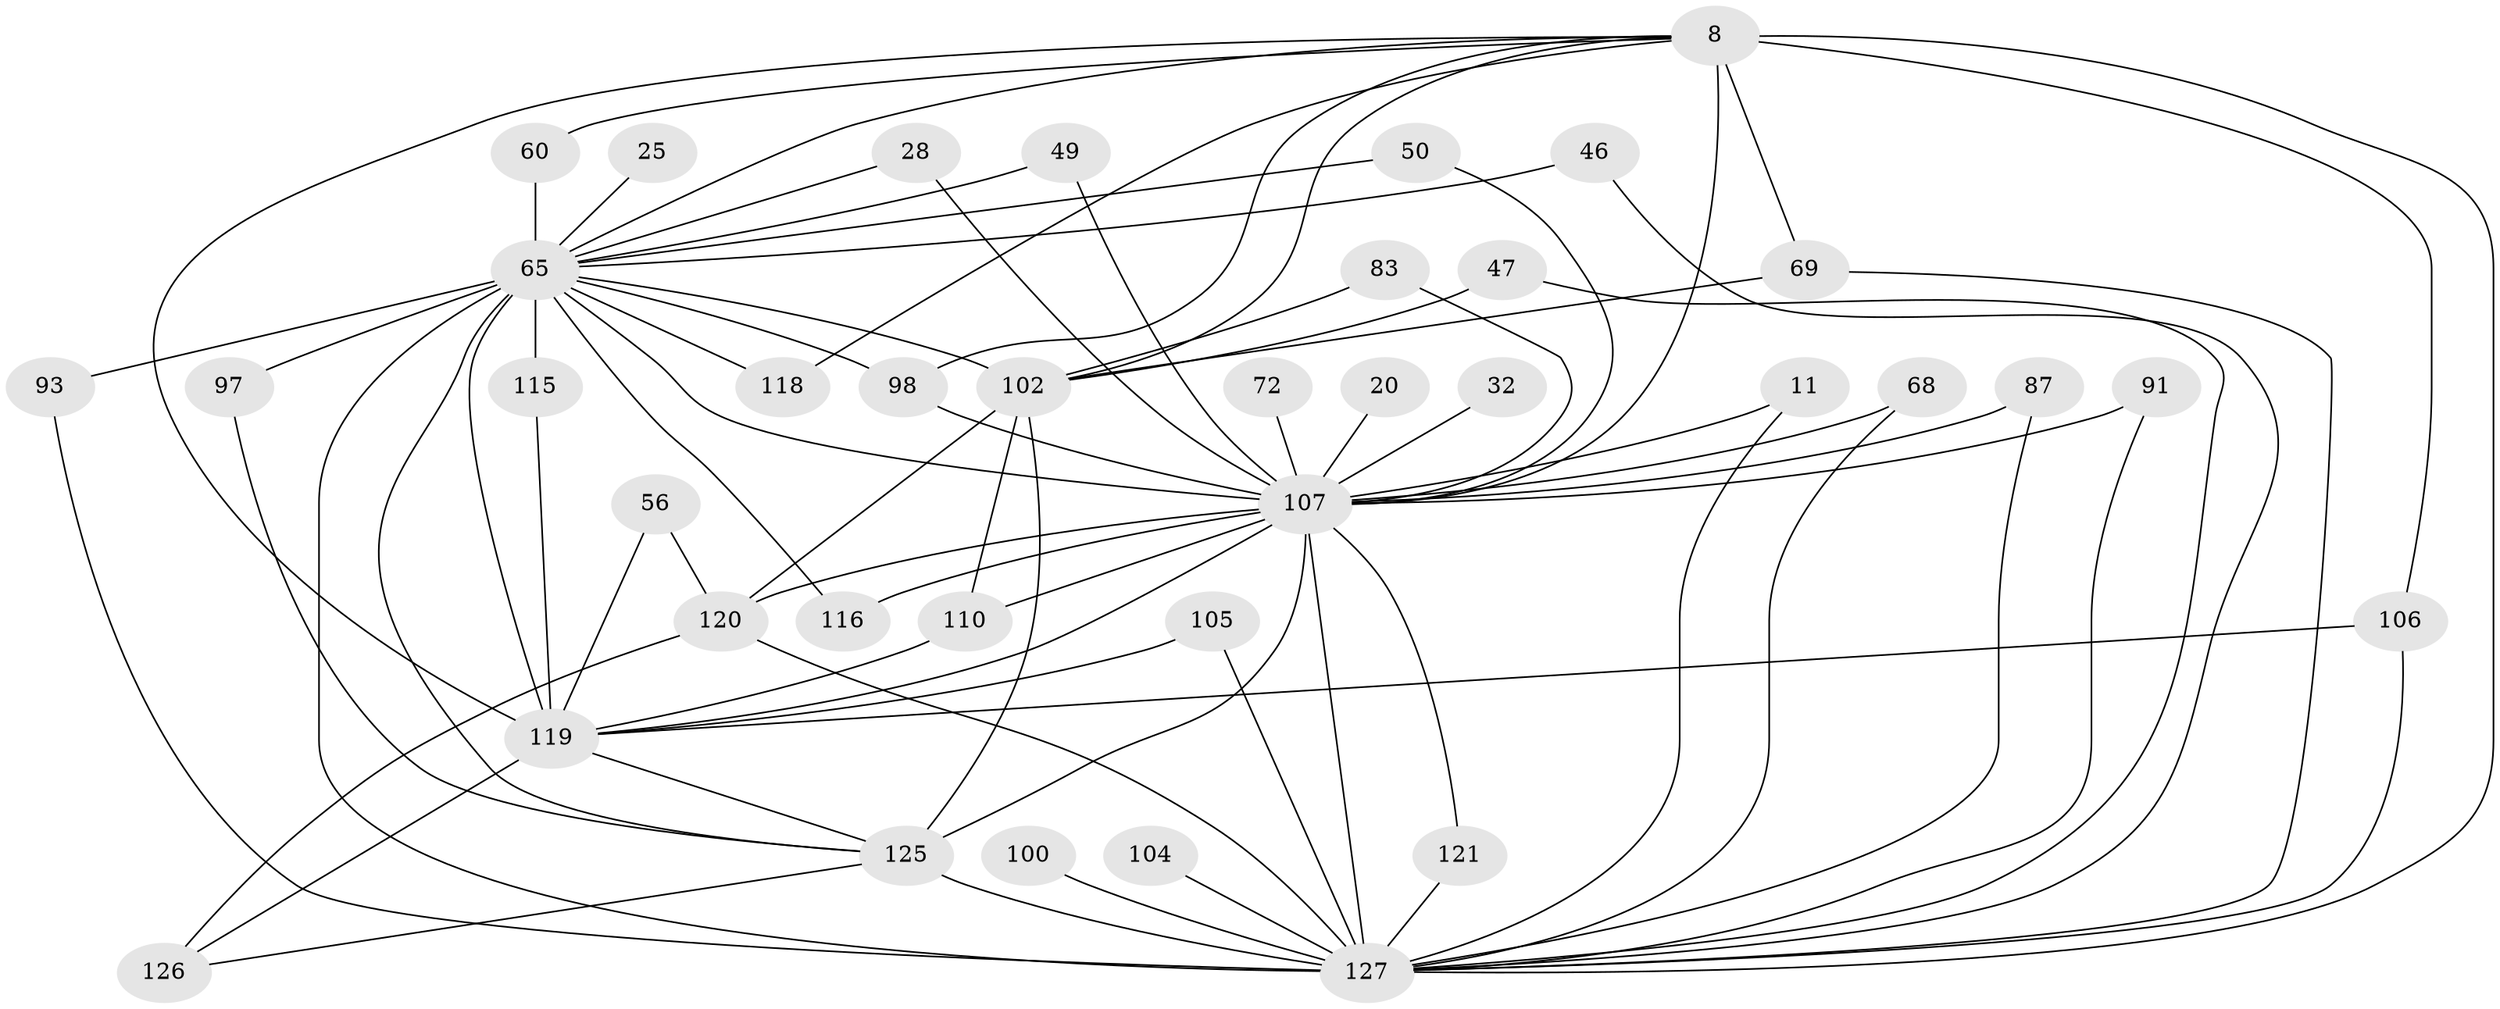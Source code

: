 // original degree distribution, {29: 0.007874015748031496, 32: 0.007874015748031496, 14: 0.007874015748031496, 19: 0.015748031496062992, 16: 0.015748031496062992, 26: 0.007874015748031496, 30: 0.007874015748031496, 17: 0.007874015748031496, 3: 0.2204724409448819, 5: 0.047244094488188976, 4: 0.07874015748031496, 8: 0.007874015748031496, 2: 0.5118110236220472, 6: 0.007874015748031496, 7: 0.047244094488188976}
// Generated by graph-tools (version 1.1) at 2025/46/03/04/25 21:46:28]
// undirected, 38 vertices, 78 edges
graph export_dot {
graph [start="1"]
  node [color=gray90,style=filled];
  8 [super="+4"];
  11;
  20;
  25;
  28;
  32;
  46;
  47;
  49;
  50;
  56;
  60;
  65 [super="+9"];
  68;
  69 [super="+55"];
  72;
  83;
  87;
  91 [super="+88"];
  93 [super="+17"];
  97 [super="+94"];
  98 [super="+33+70"];
  100;
  102 [super="+80+96+86"];
  104;
  105;
  106 [super="+76"];
  107 [super="+45+23+2"];
  110 [super="+62"];
  115 [super="+78"];
  116;
  118;
  119 [super="+58+18+108+111+74+103"];
  120 [super="+24+38"];
  121 [super="+30"];
  125 [super="+123+79+122"];
  126 [super="+90"];
  127 [super="+36+71+124+99"];
  8 -- 118;
  8 -- 119 [weight=6];
  8 -- 98 [weight=2];
  8 -- 60;
  8 -- 127 [weight=12];
  8 -- 102;
  8 -- 107 [weight=5];
  8 -- 69 [weight=2];
  8 -- 65 [weight=4];
  8 -- 106 [weight=2];
  11 -- 107 [weight=2];
  11 -- 127;
  20 -- 107;
  25 -- 65;
  28 -- 107;
  28 -- 65;
  32 -- 107;
  46 -- 127;
  46 -- 65;
  47 -- 102;
  47 -- 127;
  49 -- 107;
  49 -- 65;
  50 -- 107;
  50 -- 65;
  56 -- 120;
  56 -- 119;
  60 -- 65;
  65 -- 127 [weight=15];
  65 -- 93 [weight=2];
  65 -- 97 [weight=2];
  65 -- 98;
  65 -- 102 [weight=7];
  65 -- 107 [weight=5];
  65 -- 115 [weight=2];
  65 -- 116;
  65 -- 118;
  65 -- 119 [weight=5];
  65 -- 125;
  68 -- 107;
  68 -- 127;
  69 -- 102;
  69 -- 127;
  72 -- 107 [weight=2];
  83 -- 102;
  83 -- 107;
  87 -- 107;
  87 -- 127;
  91 -- 107 [weight=2];
  91 -- 127;
  93 -- 127;
  97 -- 125;
  98 -- 107;
  100 -- 127 [weight=2];
  102 -- 110;
  102 -- 120;
  102 -- 125;
  104 -- 127 [weight=2];
  105 -- 127;
  105 -- 119;
  106 -- 127;
  106 -- 119 [weight=2];
  107 -- 121;
  107 -- 116;
  107 -- 119 [weight=4];
  107 -- 120 [weight=6];
  107 -- 110 [weight=2];
  107 -- 127 [weight=12];
  107 -- 125 [weight=10];
  110 -- 119;
  115 -- 119;
  119 -- 126;
  119 -- 125 [weight=2];
  120 -- 126 [weight=2];
  120 -- 127;
  121 -- 127 [weight=2];
  125 -- 127 [weight=9];
  125 -- 126;
}
